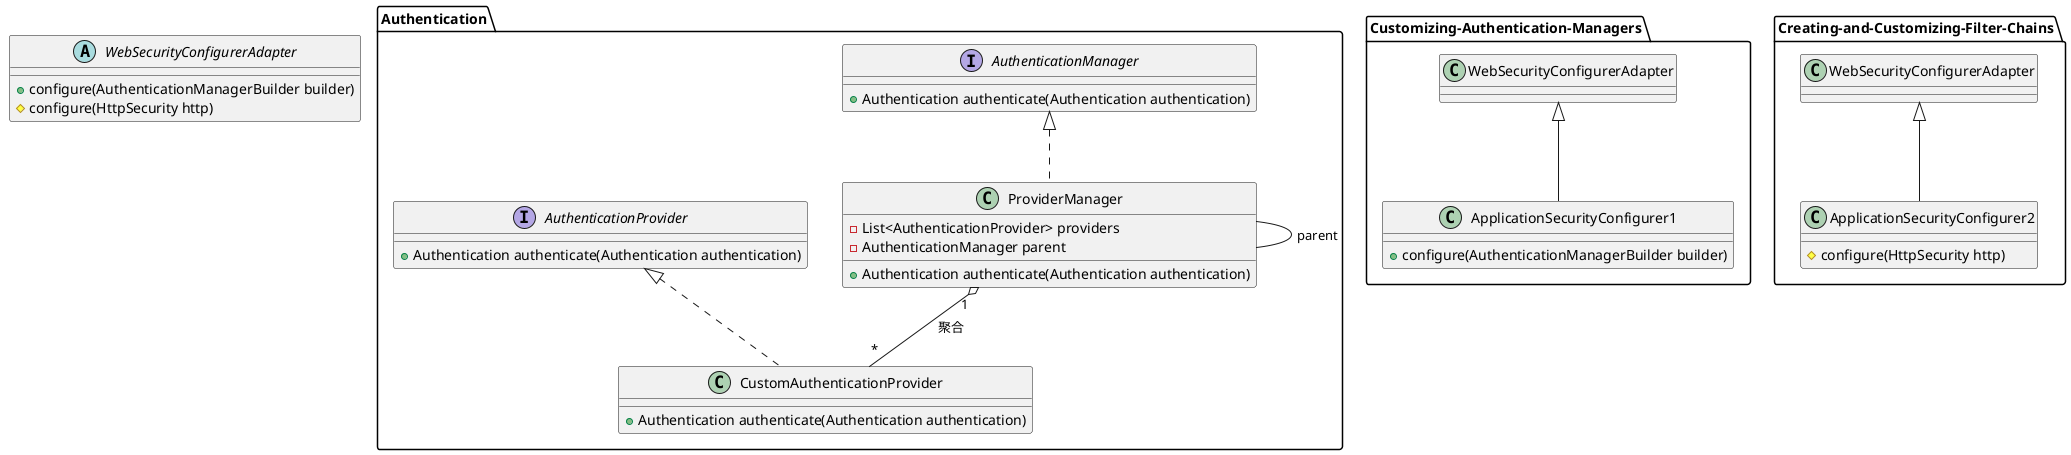 @startuml
/'
    SpringIO Authentication overview
'/

package Authentication {

interface AuthenticationManager {
    +Authentication authenticate(Authentication authentication)
}

class ProviderManager implements AuthenticationManager {
    -List<AuthenticationProvider> providers
    -AuthenticationManager parent
    
    +Authentication authenticate(Authentication authentication)
}

interface AuthenticationProvider {
    +Authentication authenticate(Authentication authentication)
}

class CustomAuthenticationProvider implements AuthenticationProvider{
    +Authentication authenticate(Authentication authentication)
}

ProviderManager "1" o-- "*" CustomAuthenticationProvider : 聚合
ProviderManager -- ProviderManager : parent

}

abstract class WebSecurityConfigurerAdapter {
    +configure(AuthenticationManagerBuilder builder)
    #configure(HttpSecurity http)
}

package Customizing-Authentication-Managers {
class ApplicationSecurityConfigurer1 extends WebSecurityConfigurerAdapter {
    +configure(AuthenticationManagerBuilder builder)
}
}

package Creating-and-Customizing-Filter-Chains {

class ApplicationSecurityConfigurer2 extends WebSecurityConfigurerAdapter {
    #configure(HttpSecurity http)
}
}

@enduml